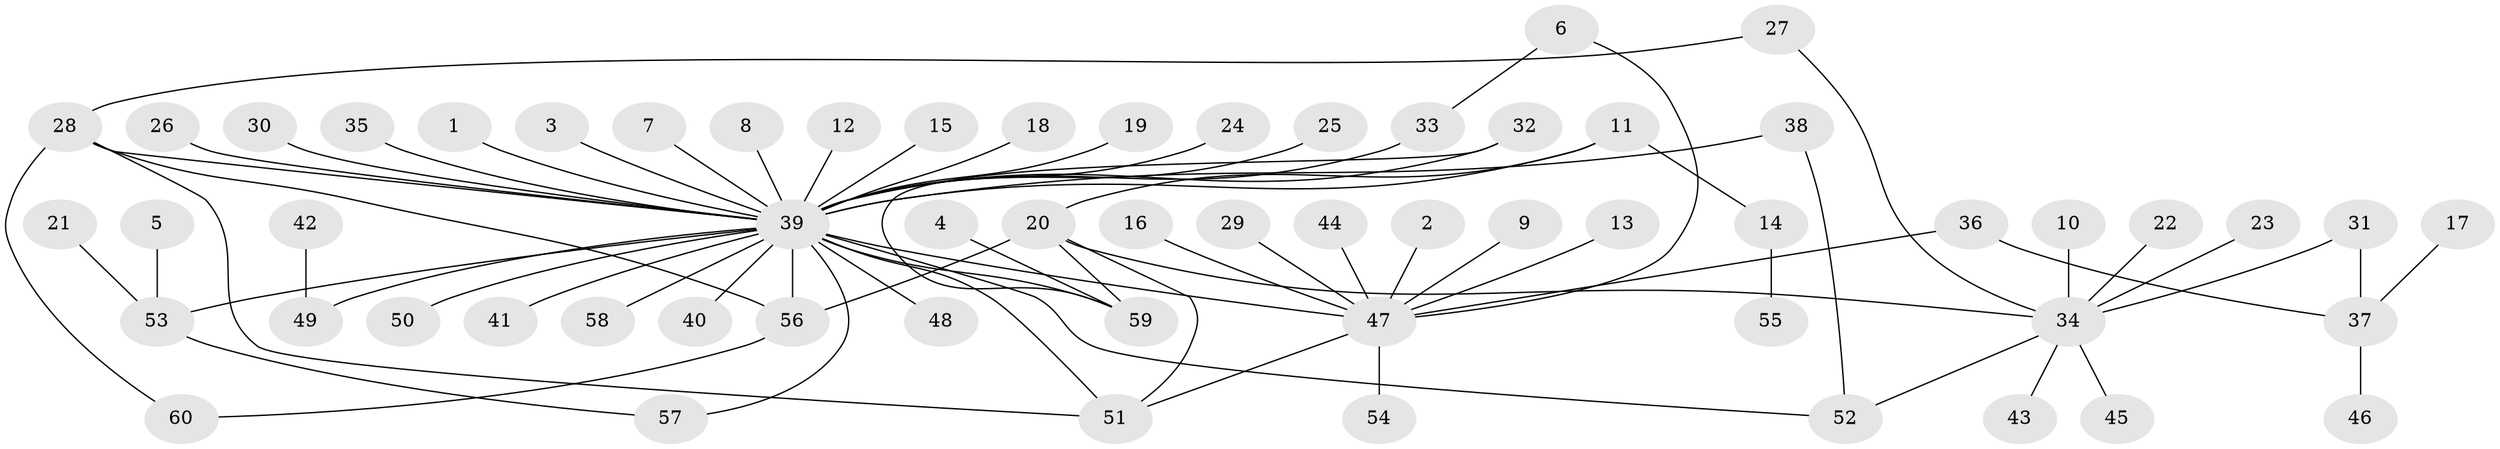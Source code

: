 // original degree distribution, {3: 0.1095890410958904, 36: 0.00684931506849315, 1: 0.6027397260273972, 15: 0.00684931506849315, 5: 0.02054794520547945, 6: 0.00684931506849315, 7: 0.0273972602739726, 4: 0.0410958904109589, 2: 0.17123287671232876, 12: 0.00684931506849315}
// Generated by graph-tools (version 1.1) at 2025/36/03/04/25 23:36:46]
// undirected, 60 vertices, 73 edges
graph export_dot {
  node [color=gray90,style=filled];
  1;
  2;
  3;
  4;
  5;
  6;
  7;
  8;
  9;
  10;
  11;
  12;
  13;
  14;
  15;
  16;
  17;
  18;
  19;
  20;
  21;
  22;
  23;
  24;
  25;
  26;
  27;
  28;
  29;
  30;
  31;
  32;
  33;
  34;
  35;
  36;
  37;
  38;
  39;
  40;
  41;
  42;
  43;
  44;
  45;
  46;
  47;
  48;
  49;
  50;
  51;
  52;
  53;
  54;
  55;
  56;
  57;
  58;
  59;
  60;
  1 -- 39 [weight=1.0];
  2 -- 47 [weight=1.0];
  3 -- 39 [weight=1.0];
  4 -- 59 [weight=1.0];
  5 -- 53 [weight=1.0];
  6 -- 33 [weight=1.0];
  6 -- 47 [weight=1.0];
  7 -- 39 [weight=1.0];
  8 -- 39 [weight=1.0];
  9 -- 47 [weight=1.0];
  10 -- 34 [weight=1.0];
  11 -- 14 [weight=1.0];
  11 -- 20 [weight=1.0];
  11 -- 39 [weight=1.0];
  12 -- 39 [weight=1.0];
  13 -- 47 [weight=1.0];
  14 -- 55 [weight=1.0];
  15 -- 39 [weight=1.0];
  16 -- 47 [weight=1.0];
  17 -- 37 [weight=1.0];
  18 -- 39 [weight=1.0];
  19 -- 39 [weight=1.0];
  20 -- 34 [weight=1.0];
  20 -- 51 [weight=1.0];
  20 -- 56 [weight=1.0];
  20 -- 59 [weight=1.0];
  21 -- 53 [weight=1.0];
  22 -- 34 [weight=1.0];
  23 -- 34 [weight=1.0];
  24 -- 39 [weight=1.0];
  25 -- 39 [weight=1.0];
  26 -- 39 [weight=1.0];
  27 -- 28 [weight=1.0];
  27 -- 34 [weight=1.0];
  28 -- 39 [weight=1.0];
  28 -- 51 [weight=1.0];
  28 -- 56 [weight=1.0];
  28 -- 60 [weight=1.0];
  29 -- 47 [weight=1.0];
  30 -- 39 [weight=1.0];
  31 -- 34 [weight=1.0];
  31 -- 37 [weight=1.0];
  32 -- 39 [weight=1.0];
  32 -- 59 [weight=1.0];
  33 -- 39 [weight=1.0];
  34 -- 43 [weight=1.0];
  34 -- 45 [weight=1.0];
  34 -- 52 [weight=1.0];
  35 -- 39 [weight=1.0];
  36 -- 37 [weight=1.0];
  36 -- 47 [weight=1.0];
  37 -- 46 [weight=1.0];
  38 -- 39 [weight=1.0];
  38 -- 52 [weight=1.0];
  39 -- 40 [weight=1.0];
  39 -- 41 [weight=1.0];
  39 -- 47 [weight=1.0];
  39 -- 48 [weight=1.0];
  39 -- 49 [weight=1.0];
  39 -- 50 [weight=1.0];
  39 -- 51 [weight=1.0];
  39 -- 52 [weight=1.0];
  39 -- 53 [weight=1.0];
  39 -- 56 [weight=2.0];
  39 -- 57 [weight=1.0];
  39 -- 58 [weight=1.0];
  39 -- 59 [weight=1.0];
  42 -- 49 [weight=1.0];
  44 -- 47 [weight=1.0];
  47 -- 51 [weight=1.0];
  47 -- 54 [weight=1.0];
  53 -- 57 [weight=1.0];
  56 -- 60 [weight=1.0];
}
